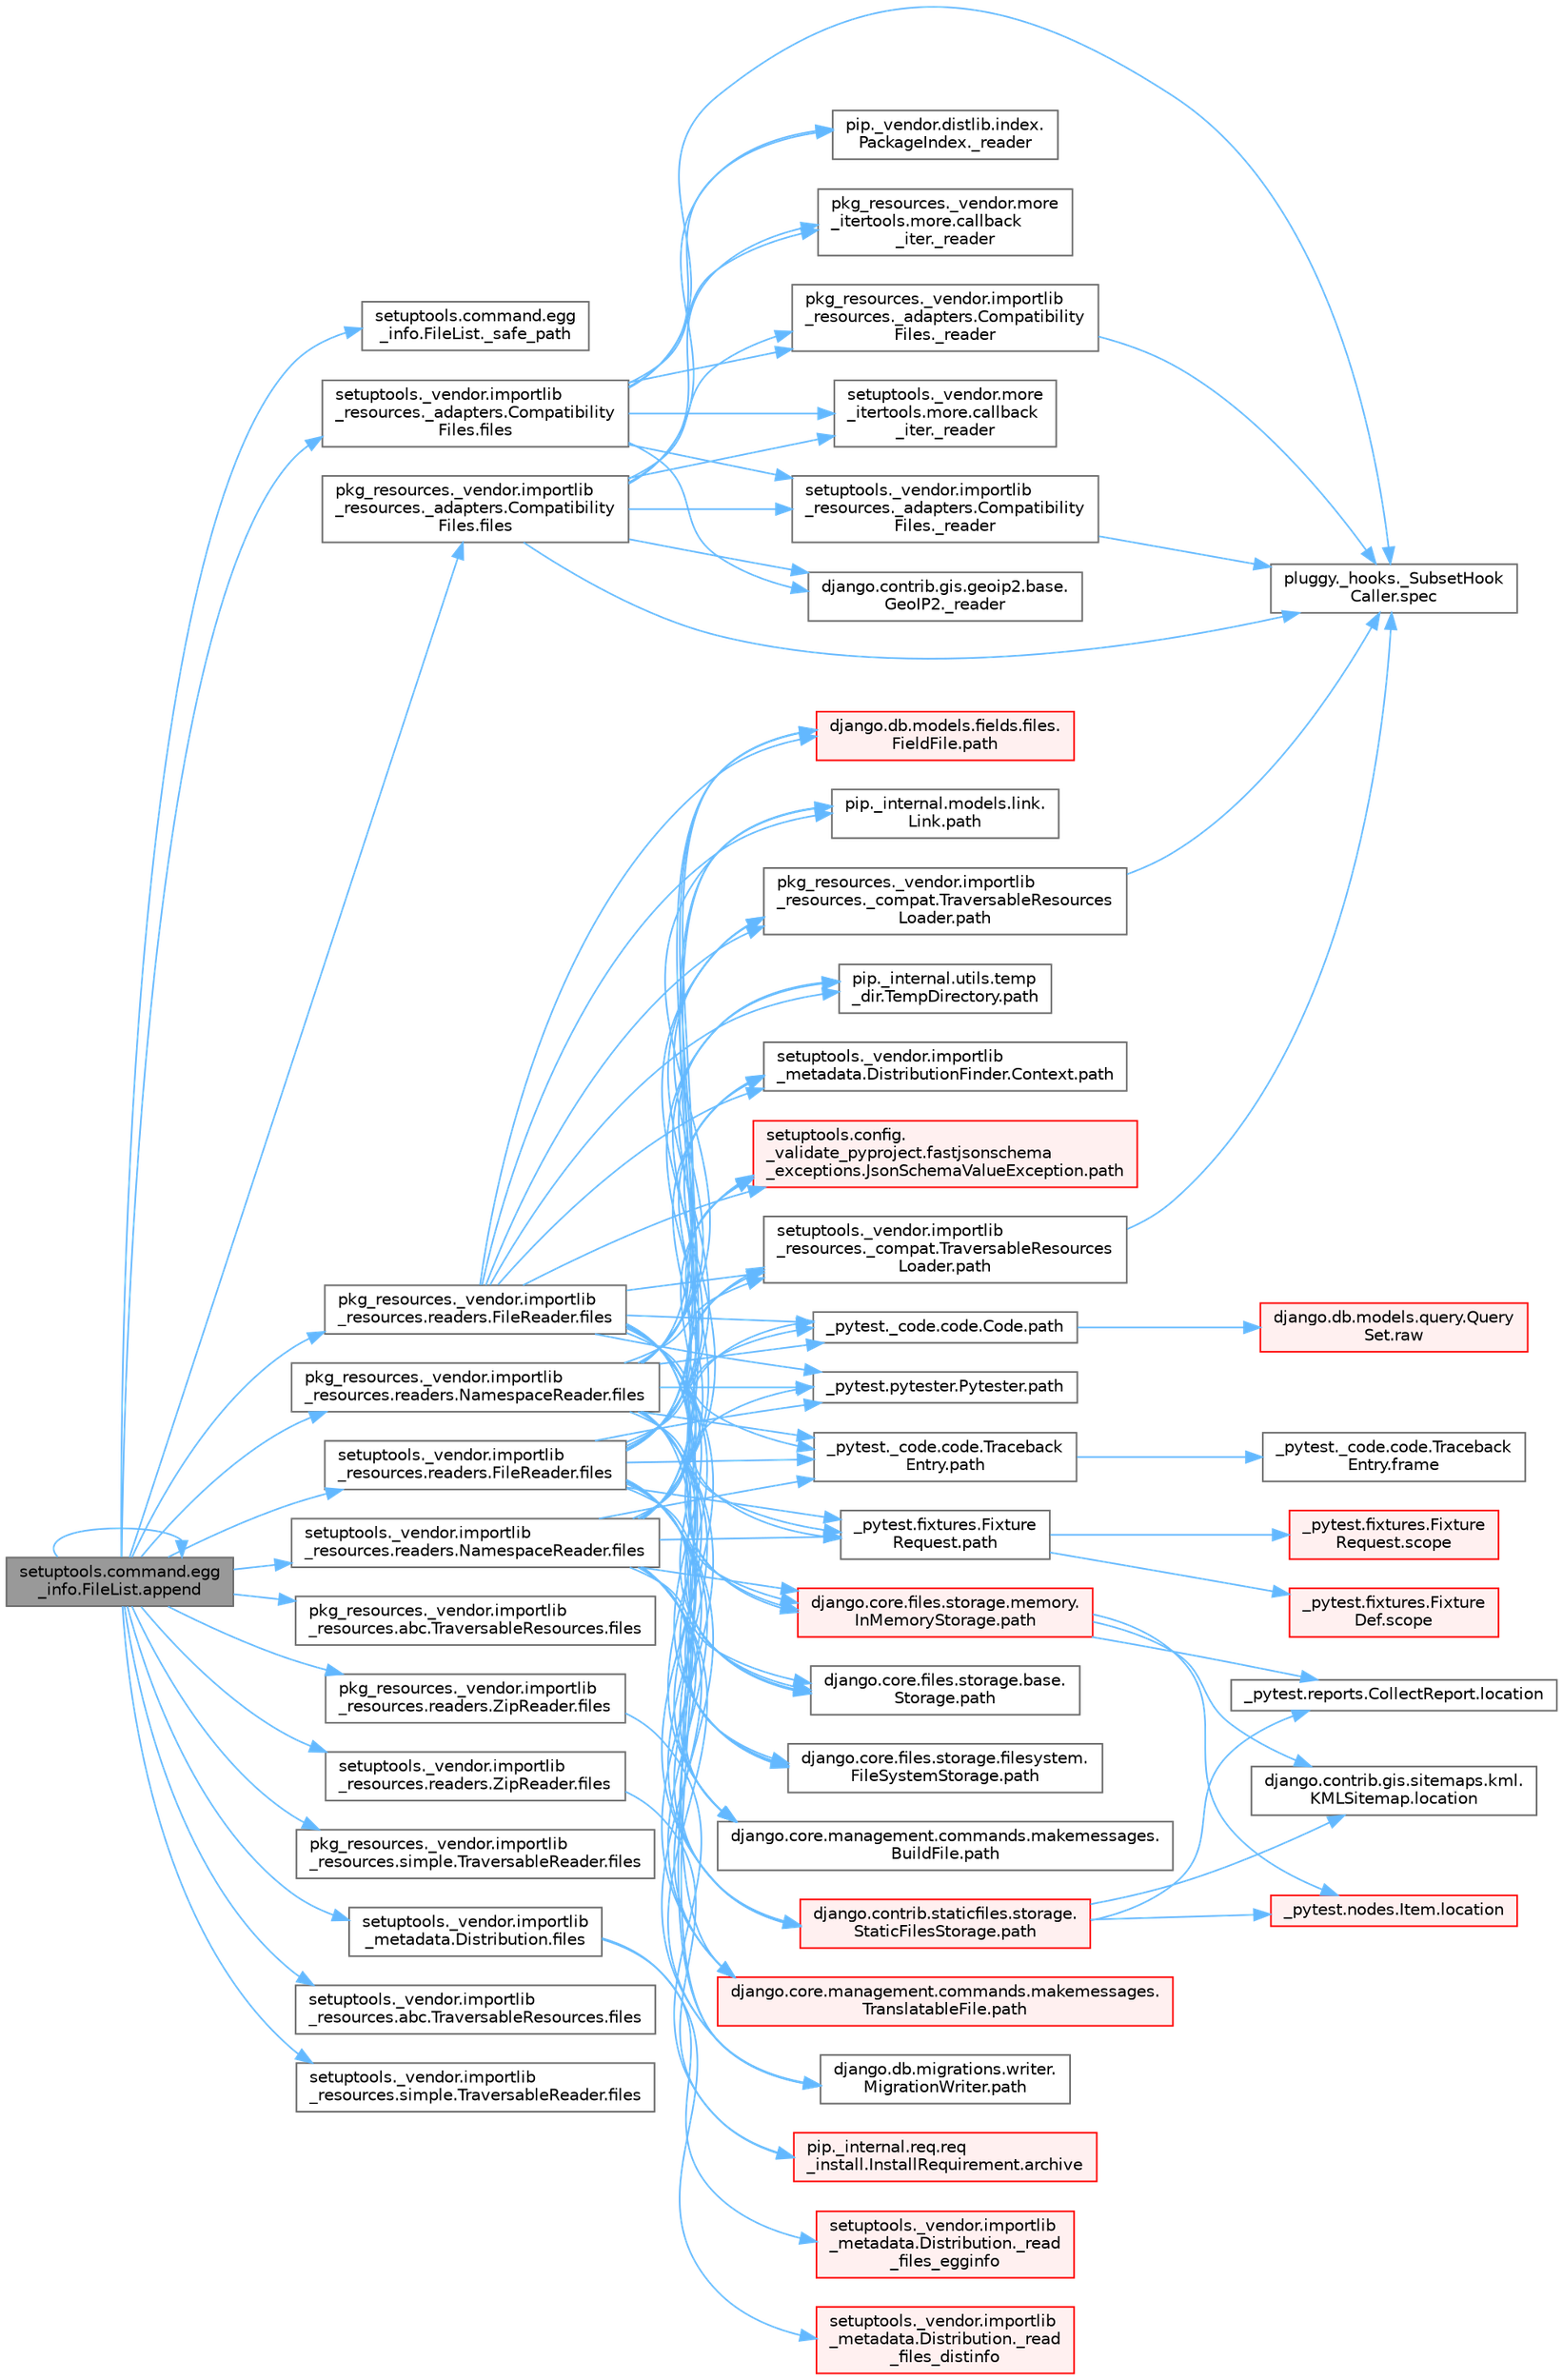 digraph "setuptools.command.egg_info.FileList.append"
{
 // LATEX_PDF_SIZE
  bgcolor="transparent";
  edge [fontname=Helvetica,fontsize=10,labelfontname=Helvetica,labelfontsize=10];
  node [fontname=Helvetica,fontsize=10,shape=box,height=0.2,width=0.4];
  rankdir="LR";
  Node1 [id="Node000001",label="setuptools.command.egg\l_info.FileList.append",height=0.2,width=0.4,color="gray40", fillcolor="grey60", style="filled", fontcolor="black",tooltip=" "];
  Node1 -> Node2 [id="edge1_Node000001_Node000002",color="steelblue1",style="solid",tooltip=" "];
  Node2 [id="Node000002",label="setuptools.command.egg\l_info.FileList._safe_path",height=0.2,width=0.4,color="grey40", fillcolor="white", style="filled",URL="$classsetuptools_1_1command_1_1egg__info_1_1_file_list.html#a65d7ab60db58f7c8cc61a05447f2a4b4",tooltip=" "];
  Node1 -> Node1 [id="edge2_Node000001_Node000001",color="steelblue1",style="solid",tooltip=" "];
  Node1 -> Node3 [id="edge3_Node000001_Node000003",color="steelblue1",style="solid",tooltip=" "];
  Node3 [id="Node000003",label="pkg_resources._vendor.importlib\l_resources._adapters.Compatibility\lFiles.files",height=0.2,width=0.4,color="grey40", fillcolor="white", style="filled",URL="$classpkg__resources_1_1__vendor_1_1importlib__resources_1_1__adapters_1_1_compatibility_files.html#a8b9d338ee8b5f6f2b1b612d2835a5528",tooltip=" "];
  Node3 -> Node4 [id="edge4_Node000003_Node000004",color="steelblue1",style="solid",tooltip=" "];
  Node4 [id="Node000004",label="django.contrib.gis.geoip2.base.\lGeoIP2._reader",height=0.2,width=0.4,color="grey40", fillcolor="white", style="filled",URL="$classdjango_1_1contrib_1_1gis_1_1geoip2_1_1base_1_1_geo_i_p2.html#a3602c469d02744ad210583e2b571c286",tooltip=" "];
  Node3 -> Node5 [id="edge5_Node000003_Node000005",color="steelblue1",style="solid",tooltip=" "];
  Node5 [id="Node000005",label="pip._vendor.distlib.index.\lPackageIndex._reader",height=0.2,width=0.4,color="grey40", fillcolor="white", style="filled",URL="$classpip_1_1__vendor_1_1distlib_1_1index_1_1_package_index.html#a101ab2cbea9c2a66818e368a1b783665",tooltip=" "];
  Node3 -> Node6 [id="edge6_Node000003_Node000006",color="steelblue1",style="solid",tooltip=" "];
  Node6 [id="Node000006",label="pkg_resources._vendor.importlib\l_resources._adapters.Compatibility\lFiles._reader",height=0.2,width=0.4,color="grey40", fillcolor="white", style="filled",URL="$classpkg__resources_1_1__vendor_1_1importlib__resources_1_1__adapters_1_1_compatibility_files.html#adb88d9d6cdd3ccde8543d5aff0e263cc",tooltip=" "];
  Node6 -> Node7 [id="edge7_Node000006_Node000007",color="steelblue1",style="solid",tooltip=" "];
  Node7 [id="Node000007",label="pluggy._hooks._SubsetHook\lCaller.spec",height=0.2,width=0.4,color="grey40", fillcolor="white", style="filled",URL="$classpluggy_1_1__hooks_1_1___subset_hook_caller.html#ab4f250ab0096f9c4c5fceaed622f5328",tooltip=" "];
  Node3 -> Node8 [id="edge8_Node000003_Node000008",color="steelblue1",style="solid",tooltip=" "];
  Node8 [id="Node000008",label="pkg_resources._vendor.more\l_itertools.more.callback\l_iter._reader",height=0.2,width=0.4,color="grey40", fillcolor="white", style="filled",URL="$classpkg__resources_1_1__vendor_1_1more__itertools_1_1more_1_1callback__iter.html#a39c147e211ab320778e20aebdb6506c0",tooltip=" "];
  Node3 -> Node9 [id="edge9_Node000003_Node000009",color="steelblue1",style="solid",tooltip=" "];
  Node9 [id="Node000009",label="setuptools._vendor.importlib\l_resources._adapters.Compatibility\lFiles._reader",height=0.2,width=0.4,color="grey40", fillcolor="white", style="filled",URL="$classsetuptools_1_1__vendor_1_1importlib__resources_1_1__adapters_1_1_compatibility_files.html#a2a663060da2f5497b42765bdc90bca45",tooltip=" "];
  Node9 -> Node7 [id="edge10_Node000009_Node000007",color="steelblue1",style="solid",tooltip=" "];
  Node3 -> Node10 [id="edge11_Node000003_Node000010",color="steelblue1",style="solid",tooltip=" "];
  Node10 [id="Node000010",label="setuptools._vendor.more\l_itertools.more.callback\l_iter._reader",height=0.2,width=0.4,color="grey40", fillcolor="white", style="filled",URL="$classsetuptools_1_1__vendor_1_1more__itertools_1_1more_1_1callback__iter.html#a05c0fdd2e4088e3a9914e4fa2e6fd050",tooltip=" "];
  Node3 -> Node7 [id="edge12_Node000003_Node000007",color="steelblue1",style="solid",tooltip=" "];
  Node1 -> Node11 [id="edge13_Node000001_Node000011",color="steelblue1",style="solid",tooltip=" "];
  Node11 [id="Node000011",label="pkg_resources._vendor.importlib\l_resources.abc.TraversableResources.files",height=0.2,width=0.4,color="grey40", fillcolor="white", style="filled",URL="$classpkg__resources_1_1__vendor_1_1importlib__resources_1_1abc_1_1_traversable_resources.html#a355a5579db7885b20dd95b6175965f5b",tooltip=" "];
  Node1 -> Node12 [id="edge14_Node000001_Node000012",color="steelblue1",style="solid",tooltip=" "];
  Node12 [id="Node000012",label="pkg_resources._vendor.importlib\l_resources.readers.FileReader.files",height=0.2,width=0.4,color="grey40", fillcolor="white", style="filled",URL="$classpkg__resources_1_1__vendor_1_1importlib__resources_1_1readers_1_1_file_reader.html#ac80e1e3a22d012bbfb5f1b7a753bab21",tooltip=" "];
  Node12 -> Node13 [id="edge15_Node000012_Node000013",color="steelblue1",style="solid",tooltip=" "];
  Node13 [id="Node000013",label="_pytest._code.code.Code.path",height=0.2,width=0.4,color="grey40", fillcolor="white", style="filled",URL="$class__pytest_1_1__code_1_1code_1_1_code.html#a1dae55e90750fe77c7517f806a14d864",tooltip=" "];
  Node13 -> Node14 [id="edge16_Node000013_Node000014",color="steelblue1",style="solid",tooltip=" "];
  Node14 [id="Node000014",label="django.db.models.query.Query\lSet.raw",height=0.2,width=0.4,color="red", fillcolor="#FFF0F0", style="filled",URL="$classdjango_1_1db_1_1models_1_1query_1_1_query_set.html#abce199e3993658459fb2f7c2719daa45",tooltip="PUBLIC METHODS THAT RETURN A QUERYSET SUBCLASS #."];
  Node12 -> Node25 [id="edge17_Node000012_Node000025",color="steelblue1",style="solid",tooltip=" "];
  Node25 [id="Node000025",label="_pytest._code.code.Traceback\lEntry.path",height=0.2,width=0.4,color="grey40", fillcolor="white", style="filled",URL="$class__pytest_1_1__code_1_1code_1_1_traceback_entry.html#a5a88b9ae4623733566450a9e7d8387c0",tooltip=" "];
  Node25 -> Node26 [id="edge18_Node000025_Node000026",color="steelblue1",style="solid",tooltip=" "];
  Node26 [id="Node000026",label="_pytest._code.code.Traceback\lEntry.frame",height=0.2,width=0.4,color="grey40", fillcolor="white", style="filled",URL="$class__pytest_1_1__code_1_1code_1_1_traceback_entry.html#a8592e8aeeb3804602a1d6c85fc427f1b",tooltip=" "];
  Node12 -> Node27 [id="edge19_Node000012_Node000027",color="steelblue1",style="solid",tooltip=" "];
  Node27 [id="Node000027",label="_pytest.fixtures.Fixture\lRequest.path",height=0.2,width=0.4,color="grey40", fillcolor="white", style="filled",URL="$class__pytest_1_1fixtures_1_1_fixture_request.html#a6f6db59812d121b54cd67d5e434e1451",tooltip=" "];
  Node27 -> Node28 [id="edge20_Node000027_Node000028",color="steelblue1",style="solid",tooltip=" "];
  Node28 [id="Node000028",label="_pytest.fixtures.Fixture\lDef.scope",height=0.2,width=0.4,color="red", fillcolor="#FFF0F0", style="filled",URL="$class__pytest_1_1fixtures_1_1_fixture_def.html#a7631cdae842daae93780def0698acba2",tooltip=" "];
  Node27 -> Node32 [id="edge21_Node000027_Node000032",color="steelblue1",style="solid",tooltip=" "];
  Node32 [id="Node000032",label="_pytest.fixtures.Fixture\lRequest.scope",height=0.2,width=0.4,color="red", fillcolor="#FFF0F0", style="filled",URL="$class__pytest_1_1fixtures_1_1_fixture_request.html#acb5406ee9e8cf7147711b9314b6c951a",tooltip=" "];
  Node12 -> Node33 [id="edge22_Node000012_Node000033",color="steelblue1",style="solid",tooltip=" "];
  Node33 [id="Node000033",label="_pytest.pytester.Pytester.path",height=0.2,width=0.4,color="grey40", fillcolor="white", style="filled",URL="$class__pytest_1_1pytester_1_1_pytester.html#a403c804f74a87f5e5705774fa896cc1f",tooltip=" "];
  Node12 -> Node34 [id="edge23_Node000012_Node000034",color="steelblue1",style="solid",tooltip=" "];
  Node34 [id="Node000034",label="django.contrib.staticfiles.storage.\lStaticFilesStorage.path",height=0.2,width=0.4,color="red", fillcolor="#FFF0F0", style="filled",URL="$classdjango_1_1contrib_1_1staticfiles_1_1storage_1_1_static_files_storage.html#a4e96cc92fbde7423d1b74f3a50fc0bf6",tooltip=" "];
  Node34 -> Node35 [id="edge24_Node000034_Node000035",color="steelblue1",style="solid",tooltip=" "];
  Node35 [id="Node000035",label="_pytest.nodes.Item.location",height=0.2,width=0.4,color="red", fillcolor="#FFF0F0", style="filled",URL="$class__pytest_1_1nodes_1_1_item.html#a09cd5bab99de1b92a3aa6f76ba8aa206",tooltip=" "];
  Node34 -> Node46 [id="edge25_Node000034_Node000046",color="steelblue1",style="solid",tooltip=" "];
  Node46 [id="Node000046",label="_pytest.reports.CollectReport.location",height=0.2,width=0.4,color="grey40", fillcolor="white", style="filled",URL="$class__pytest_1_1reports_1_1_collect_report.html#a3df6c3a6598c22fd46d30789b1a43393",tooltip=" "];
  Node34 -> Node47 [id="edge26_Node000034_Node000047",color="steelblue1",style="solid",tooltip=" "];
  Node47 [id="Node000047",label="django.contrib.gis.sitemaps.kml.\lKMLSitemap.location",height=0.2,width=0.4,color="grey40", fillcolor="white", style="filled",URL="$classdjango_1_1contrib_1_1gis_1_1sitemaps_1_1kml_1_1_k_m_l_sitemap.html#aeae9b718dc149bb1b470a9c52ac5628f",tooltip=" "];
  Node12 -> Node480 [id="edge27_Node000012_Node000480",color="steelblue1",style="solid",tooltip=" "];
  Node480 [id="Node000480",label="django.core.files.storage.base.\lStorage.path",height=0.2,width=0.4,color="grey40", fillcolor="white", style="filled",URL="$classdjango_1_1core_1_1files_1_1storage_1_1base_1_1_storage.html#a9be8d49a55131dbbab2c5fd57f7e772c",tooltip=" "];
  Node12 -> Node481 [id="edge28_Node000012_Node000481",color="steelblue1",style="solid",tooltip=" "];
  Node481 [id="Node000481",label="django.core.files.storage.filesystem.\lFileSystemStorage.path",height=0.2,width=0.4,color="grey40", fillcolor="white", style="filled",URL="$classdjango_1_1core_1_1files_1_1storage_1_1filesystem_1_1_file_system_storage.html#abf8a7e88eedec3e1b2ea965cc0858d17",tooltip=" "];
  Node12 -> Node482 [id="edge29_Node000012_Node000482",color="steelblue1",style="solid",tooltip=" "];
  Node482 [id="Node000482",label="django.core.files.storage.memory.\lInMemoryStorage.path",height=0.2,width=0.4,color="red", fillcolor="#FFF0F0", style="filled",URL="$classdjango_1_1core_1_1files_1_1storage_1_1memory_1_1_in_memory_storage.html#a466c8e28fd11839318d2e4454b8ef89f",tooltip=" "];
  Node482 -> Node35 [id="edge30_Node000482_Node000035",color="steelblue1",style="solid",tooltip=" "];
  Node482 -> Node46 [id="edge31_Node000482_Node000046",color="steelblue1",style="solid",tooltip=" "];
  Node482 -> Node47 [id="edge32_Node000482_Node000047",color="steelblue1",style="solid",tooltip=" "];
  Node12 -> Node486 [id="edge33_Node000012_Node000486",color="steelblue1",style="solid",tooltip=" "];
  Node486 [id="Node000486",label="django.core.management.commands.makemessages.\lBuildFile.path",height=0.2,width=0.4,color="grey40", fillcolor="white", style="filled",URL="$classdjango_1_1core_1_1management_1_1commands_1_1makemessages_1_1_build_file.html#ac06388718e902543bc00a7c6565105fc",tooltip=" "];
  Node12 -> Node487 [id="edge34_Node000012_Node000487",color="steelblue1",style="solid",tooltip=" "];
  Node487 [id="Node000487",label="django.core.management.commands.makemessages.\lTranslatableFile.path",height=0.2,width=0.4,color="red", fillcolor="#FFF0F0", style="filled",URL="$classdjango_1_1core_1_1management_1_1commands_1_1makemessages_1_1_translatable_file.html#ad851d5e6b8a65f5915ccfd4a30fb8026",tooltip=" "];
  Node12 -> Node488 [id="edge35_Node000012_Node000488",color="steelblue1",style="solid",tooltip=" "];
  Node488 [id="Node000488",label="django.db.migrations.writer.\lMigrationWriter.path",height=0.2,width=0.4,color="grey40", fillcolor="white", style="filled",URL="$classdjango_1_1db_1_1migrations_1_1writer_1_1_migration_writer.html#a45469d67e8f80996c982470d36136184",tooltip=" "];
  Node12 -> Node489 [id="edge36_Node000012_Node000489",color="steelblue1",style="solid",tooltip=" "];
  Node489 [id="Node000489",label="django.db.models.fields.files.\lFieldFile.path",height=0.2,width=0.4,color="red", fillcolor="#FFF0F0", style="filled",URL="$classdjango_1_1db_1_1models_1_1fields_1_1files_1_1_field_file.html#ae91c4ed0643fb9bd8959d0db8eb44f80",tooltip=" "];
  Node12 -> Node585 [id="edge37_Node000012_Node000585",color="steelblue1",style="solid",tooltip=" "];
  Node585 [id="Node000585",label="pip._internal.models.link.\lLink.path",height=0.2,width=0.4,color="grey40", fillcolor="white", style="filled",URL="$classpip_1_1__internal_1_1models_1_1link_1_1_link.html#a30f454216dcb615e3ed986238490f180",tooltip=" "];
  Node12 -> Node586 [id="edge38_Node000012_Node000586",color="steelblue1",style="solid",tooltip=" "];
  Node586 [id="Node000586",label="pip._internal.utils.temp\l_dir.TempDirectory.path",height=0.2,width=0.4,color="grey40", fillcolor="white", style="filled",URL="$classpip_1_1__internal_1_1utils_1_1temp__dir_1_1_temp_directory.html#afe6b2d95c070c6570957de5696ff3a6e",tooltip=" "];
  Node12 -> Node587 [id="edge39_Node000012_Node000587",color="steelblue1",style="solid",tooltip=" "];
  Node587 [id="Node000587",label="pkg_resources._vendor.importlib\l_resources._compat.TraversableResources\lLoader.path",height=0.2,width=0.4,color="grey40", fillcolor="white", style="filled",URL="$classpkg__resources_1_1__vendor_1_1importlib__resources_1_1__compat_1_1_traversable_resources_loader.html#acfc17872a53cbe02f6c34eda2bb162f2",tooltip=" "];
  Node587 -> Node7 [id="edge40_Node000587_Node000007",color="steelblue1",style="solid",tooltip=" "];
  Node12 -> Node588 [id="edge41_Node000012_Node000588",color="steelblue1",style="solid",tooltip=" "];
  Node588 [id="Node000588",label="setuptools._vendor.importlib\l_metadata.DistributionFinder.Context.path",height=0.2,width=0.4,color="grey40", fillcolor="white", style="filled",URL="$classsetuptools_1_1__vendor_1_1importlib__metadata_1_1_distribution_finder_1_1_context.html#a84a429ddce40738ea5c0edb53799ee8d",tooltip=" "];
  Node12 -> Node589 [id="edge42_Node000012_Node000589",color="steelblue1",style="solid",tooltip=" "];
  Node589 [id="Node000589",label="setuptools._vendor.importlib\l_resources._compat.TraversableResources\lLoader.path",height=0.2,width=0.4,color="grey40", fillcolor="white", style="filled",URL="$classsetuptools_1_1__vendor_1_1importlib__resources_1_1__compat_1_1_traversable_resources_loader.html#a9b9cf5b6723d48f7a779b6ae71d53699",tooltip=" "];
  Node589 -> Node7 [id="edge43_Node000589_Node000007",color="steelblue1",style="solid",tooltip=" "];
  Node12 -> Node590 [id="edge44_Node000012_Node000590",color="steelblue1",style="solid",tooltip=" "];
  Node590 [id="Node000590",label="setuptools.config.\l_validate_pyproject.fastjsonschema\l_exceptions.JsonSchemaValueException.path",height=0.2,width=0.4,color="red", fillcolor="#FFF0F0", style="filled",URL="$classsetuptools_1_1config_1_1__validate__pyproject_1_1fastjsonschema__exceptions_1_1_json_schema_value_exception.html#a59179b3d1dc16c7087530bbc10bcf857",tooltip=" "];
  Node1 -> Node1157 [id="edge45_Node000001_Node001157",color="steelblue1",style="solid",tooltip=" "];
  Node1157 [id="Node001157",label="pkg_resources._vendor.importlib\l_resources.readers.NamespaceReader.files",height=0.2,width=0.4,color="grey40", fillcolor="white", style="filled",URL="$classpkg__resources_1_1__vendor_1_1importlib__resources_1_1readers_1_1_namespace_reader.html#ae68f8b2f076387226b18c4889de277cf",tooltip=" "];
  Node1157 -> Node13 [id="edge46_Node001157_Node000013",color="steelblue1",style="solid",tooltip=" "];
  Node1157 -> Node25 [id="edge47_Node001157_Node000025",color="steelblue1",style="solid",tooltip=" "];
  Node1157 -> Node27 [id="edge48_Node001157_Node000027",color="steelblue1",style="solid",tooltip=" "];
  Node1157 -> Node33 [id="edge49_Node001157_Node000033",color="steelblue1",style="solid",tooltip=" "];
  Node1157 -> Node34 [id="edge50_Node001157_Node000034",color="steelblue1",style="solid",tooltip=" "];
  Node1157 -> Node480 [id="edge51_Node001157_Node000480",color="steelblue1",style="solid",tooltip=" "];
  Node1157 -> Node481 [id="edge52_Node001157_Node000481",color="steelblue1",style="solid",tooltip=" "];
  Node1157 -> Node482 [id="edge53_Node001157_Node000482",color="steelblue1",style="solid",tooltip=" "];
  Node1157 -> Node486 [id="edge54_Node001157_Node000486",color="steelblue1",style="solid",tooltip=" "];
  Node1157 -> Node487 [id="edge55_Node001157_Node000487",color="steelblue1",style="solid",tooltip=" "];
  Node1157 -> Node488 [id="edge56_Node001157_Node000488",color="steelblue1",style="solid",tooltip=" "];
  Node1157 -> Node489 [id="edge57_Node001157_Node000489",color="steelblue1",style="solid",tooltip=" "];
  Node1157 -> Node585 [id="edge58_Node001157_Node000585",color="steelblue1",style="solid",tooltip=" "];
  Node1157 -> Node586 [id="edge59_Node001157_Node000586",color="steelblue1",style="solid",tooltip=" "];
  Node1157 -> Node587 [id="edge60_Node001157_Node000587",color="steelblue1",style="solid",tooltip=" "];
  Node1157 -> Node588 [id="edge61_Node001157_Node000588",color="steelblue1",style="solid",tooltip=" "];
  Node1157 -> Node589 [id="edge62_Node001157_Node000589",color="steelblue1",style="solid",tooltip=" "];
  Node1157 -> Node590 [id="edge63_Node001157_Node000590",color="steelblue1",style="solid",tooltip=" "];
  Node1 -> Node1158 [id="edge64_Node000001_Node001158",color="steelblue1",style="solid",tooltip=" "];
  Node1158 [id="Node001158",label="pkg_resources._vendor.importlib\l_resources.readers.ZipReader.files",height=0.2,width=0.4,color="grey40", fillcolor="white", style="filled",URL="$classpkg__resources_1_1__vendor_1_1importlib__resources_1_1readers_1_1_zip_reader.html#a7d9335bea71d3023a14cdc45ca26157d",tooltip=" "];
  Node1158 -> Node1159 [id="edge65_Node001158_Node001159",color="steelblue1",style="solid",tooltip=" "];
  Node1159 [id="Node001159",label="pip._internal.req.req\l_install.InstallRequirement.archive",height=0.2,width=0.4,color="red", fillcolor="#FFF0F0", style="filled",URL="$classpip_1_1__internal_1_1req_1_1req__install_1_1_install_requirement.html#aef2764402e45a5e5555e22d5965f1350",tooltip=" "];
  Node1 -> Node1162 [id="edge66_Node000001_Node001162",color="steelblue1",style="solid",tooltip=" "];
  Node1162 [id="Node001162",label="pkg_resources._vendor.importlib\l_resources.simple.TraversableReader.files",height=0.2,width=0.4,color="grey40", fillcolor="white", style="filled",URL="$classpkg__resources_1_1__vendor_1_1importlib__resources_1_1simple_1_1_traversable_reader.html#a17bf2eaa1cbb0affa5ec29f6fefacac8",tooltip=" "];
  Node1 -> Node1163 [id="edge67_Node000001_Node001163",color="steelblue1",style="solid",tooltip=" "];
  Node1163 [id="Node001163",label="setuptools._vendor.importlib\l_metadata.Distribution.files",height=0.2,width=0.4,color="grey40", fillcolor="white", style="filled",URL="$classsetuptools_1_1__vendor_1_1importlib__metadata_1_1_distribution.html#a4600c19bb68ff3c899dbcf38a2eaf98c",tooltip=" "];
  Node1163 -> Node1164 [id="edge68_Node001163_Node001164",color="steelblue1",style="solid",tooltip=" "];
  Node1164 [id="Node001164",label="setuptools._vendor.importlib\l_metadata.Distribution._read\l_files_distinfo",height=0.2,width=0.4,color="red", fillcolor="#FFF0F0", style="filled",URL="$classsetuptools_1_1__vendor_1_1importlib__metadata_1_1_distribution.html#a628110e2d7d92ea6b3593261b810ca15",tooltip=" "];
  Node1163 -> Node4214 [id="edge69_Node001163_Node004214",color="steelblue1",style="solid",tooltip=" "];
  Node4214 [id="Node004214",label="setuptools._vendor.importlib\l_metadata.Distribution._read\l_files_egginfo",height=0.2,width=0.4,color="red", fillcolor="#FFF0F0", style="filled",URL="$classsetuptools_1_1__vendor_1_1importlib__metadata_1_1_distribution.html#a1f141ac67b8d6aa5021ba6f2cc832342",tooltip=" "];
  Node1 -> Node1265 [id="edge70_Node000001_Node001265",color="steelblue1",style="solid",tooltip=" "];
  Node1265 [id="Node001265",label="setuptools._vendor.importlib\l_resources._adapters.Compatibility\lFiles.files",height=0.2,width=0.4,color="grey40", fillcolor="white", style="filled",URL="$classsetuptools_1_1__vendor_1_1importlib__resources_1_1__adapters_1_1_compatibility_files.html#afe4ab3d957d5886ae615b184d7ac2835",tooltip=" "];
  Node1265 -> Node4 [id="edge71_Node001265_Node000004",color="steelblue1",style="solid",tooltip=" "];
  Node1265 -> Node5 [id="edge72_Node001265_Node000005",color="steelblue1",style="solid",tooltip=" "];
  Node1265 -> Node6 [id="edge73_Node001265_Node000006",color="steelblue1",style="solid",tooltip=" "];
  Node1265 -> Node8 [id="edge74_Node001265_Node000008",color="steelblue1",style="solid",tooltip=" "];
  Node1265 -> Node9 [id="edge75_Node001265_Node000009",color="steelblue1",style="solid",tooltip=" "];
  Node1265 -> Node10 [id="edge76_Node001265_Node000010",color="steelblue1",style="solid",tooltip=" "];
  Node1265 -> Node7 [id="edge77_Node001265_Node000007",color="steelblue1",style="solid",tooltip=" "];
  Node1 -> Node1266 [id="edge78_Node000001_Node001266",color="steelblue1",style="solid",tooltip=" "];
  Node1266 [id="Node001266",label="setuptools._vendor.importlib\l_resources.abc.TraversableResources.files",height=0.2,width=0.4,color="grey40", fillcolor="white", style="filled",URL="$classsetuptools_1_1__vendor_1_1importlib__resources_1_1abc_1_1_traversable_resources.html#a573f46222fbe518cca97e89446113d04",tooltip=" "];
  Node1 -> Node1267 [id="edge79_Node000001_Node001267",color="steelblue1",style="solid",tooltip=" "];
  Node1267 [id="Node001267",label="setuptools._vendor.importlib\l_resources.readers.FileReader.files",height=0.2,width=0.4,color="grey40", fillcolor="white", style="filled",URL="$classsetuptools_1_1__vendor_1_1importlib__resources_1_1readers_1_1_file_reader.html#a8536b477e2f4ed83ac20b58baace6b4c",tooltip=" "];
  Node1267 -> Node13 [id="edge80_Node001267_Node000013",color="steelblue1",style="solid",tooltip=" "];
  Node1267 -> Node25 [id="edge81_Node001267_Node000025",color="steelblue1",style="solid",tooltip=" "];
  Node1267 -> Node27 [id="edge82_Node001267_Node000027",color="steelblue1",style="solid",tooltip=" "];
  Node1267 -> Node33 [id="edge83_Node001267_Node000033",color="steelblue1",style="solid",tooltip=" "];
  Node1267 -> Node34 [id="edge84_Node001267_Node000034",color="steelblue1",style="solid",tooltip=" "];
  Node1267 -> Node480 [id="edge85_Node001267_Node000480",color="steelblue1",style="solid",tooltip=" "];
  Node1267 -> Node481 [id="edge86_Node001267_Node000481",color="steelblue1",style="solid",tooltip=" "];
  Node1267 -> Node482 [id="edge87_Node001267_Node000482",color="steelblue1",style="solid",tooltip=" "];
  Node1267 -> Node486 [id="edge88_Node001267_Node000486",color="steelblue1",style="solid",tooltip=" "];
  Node1267 -> Node487 [id="edge89_Node001267_Node000487",color="steelblue1",style="solid",tooltip=" "];
  Node1267 -> Node488 [id="edge90_Node001267_Node000488",color="steelblue1",style="solid",tooltip=" "];
  Node1267 -> Node489 [id="edge91_Node001267_Node000489",color="steelblue1",style="solid",tooltip=" "];
  Node1267 -> Node585 [id="edge92_Node001267_Node000585",color="steelblue1",style="solid",tooltip=" "];
  Node1267 -> Node586 [id="edge93_Node001267_Node000586",color="steelblue1",style="solid",tooltip=" "];
  Node1267 -> Node587 [id="edge94_Node001267_Node000587",color="steelblue1",style="solid",tooltip=" "];
  Node1267 -> Node588 [id="edge95_Node001267_Node000588",color="steelblue1",style="solid",tooltip=" "];
  Node1267 -> Node589 [id="edge96_Node001267_Node000589",color="steelblue1",style="solid",tooltip=" "];
  Node1267 -> Node590 [id="edge97_Node001267_Node000590",color="steelblue1",style="solid",tooltip=" "];
  Node1 -> Node1268 [id="edge98_Node000001_Node001268",color="steelblue1",style="solid",tooltip=" "];
  Node1268 [id="Node001268",label="setuptools._vendor.importlib\l_resources.readers.NamespaceReader.files",height=0.2,width=0.4,color="grey40", fillcolor="white", style="filled",URL="$classsetuptools_1_1__vendor_1_1importlib__resources_1_1readers_1_1_namespace_reader.html#a80c5b3a6ae3f4903c4db5bb312f2ae49",tooltip=" "];
  Node1268 -> Node13 [id="edge99_Node001268_Node000013",color="steelblue1",style="solid",tooltip=" "];
  Node1268 -> Node25 [id="edge100_Node001268_Node000025",color="steelblue1",style="solid",tooltip=" "];
  Node1268 -> Node27 [id="edge101_Node001268_Node000027",color="steelblue1",style="solid",tooltip=" "];
  Node1268 -> Node33 [id="edge102_Node001268_Node000033",color="steelblue1",style="solid",tooltip=" "];
  Node1268 -> Node34 [id="edge103_Node001268_Node000034",color="steelblue1",style="solid",tooltip=" "];
  Node1268 -> Node480 [id="edge104_Node001268_Node000480",color="steelblue1",style="solid",tooltip=" "];
  Node1268 -> Node481 [id="edge105_Node001268_Node000481",color="steelblue1",style="solid",tooltip=" "];
  Node1268 -> Node482 [id="edge106_Node001268_Node000482",color="steelblue1",style="solid",tooltip=" "];
  Node1268 -> Node486 [id="edge107_Node001268_Node000486",color="steelblue1",style="solid",tooltip=" "];
  Node1268 -> Node487 [id="edge108_Node001268_Node000487",color="steelblue1",style="solid",tooltip=" "];
  Node1268 -> Node488 [id="edge109_Node001268_Node000488",color="steelblue1",style="solid",tooltip=" "];
  Node1268 -> Node489 [id="edge110_Node001268_Node000489",color="steelblue1",style="solid",tooltip=" "];
  Node1268 -> Node585 [id="edge111_Node001268_Node000585",color="steelblue1",style="solid",tooltip=" "];
  Node1268 -> Node586 [id="edge112_Node001268_Node000586",color="steelblue1",style="solid",tooltip=" "];
  Node1268 -> Node587 [id="edge113_Node001268_Node000587",color="steelblue1",style="solid",tooltip=" "];
  Node1268 -> Node588 [id="edge114_Node001268_Node000588",color="steelblue1",style="solid",tooltip=" "];
  Node1268 -> Node589 [id="edge115_Node001268_Node000589",color="steelblue1",style="solid",tooltip=" "];
  Node1268 -> Node590 [id="edge116_Node001268_Node000590",color="steelblue1",style="solid",tooltip=" "];
  Node1 -> Node1269 [id="edge117_Node000001_Node001269",color="steelblue1",style="solid",tooltip=" "];
  Node1269 [id="Node001269",label="setuptools._vendor.importlib\l_resources.readers.ZipReader.files",height=0.2,width=0.4,color="grey40", fillcolor="white", style="filled",URL="$classsetuptools_1_1__vendor_1_1importlib__resources_1_1readers_1_1_zip_reader.html#ac310114936b6978f32944f3845ee32ed",tooltip=" "];
  Node1269 -> Node1159 [id="edge118_Node001269_Node001159",color="steelblue1",style="solid",tooltip=" "];
  Node1 -> Node1270 [id="edge119_Node000001_Node001270",color="steelblue1",style="solid",tooltip=" "];
  Node1270 [id="Node001270",label="setuptools._vendor.importlib\l_resources.simple.TraversableReader.files",height=0.2,width=0.4,color="grey40", fillcolor="white", style="filled",URL="$classsetuptools_1_1__vendor_1_1importlib__resources_1_1simple_1_1_traversable_reader.html#a15b7bef75b9485b98deb4edccf1a5f53",tooltip=" "];
}
